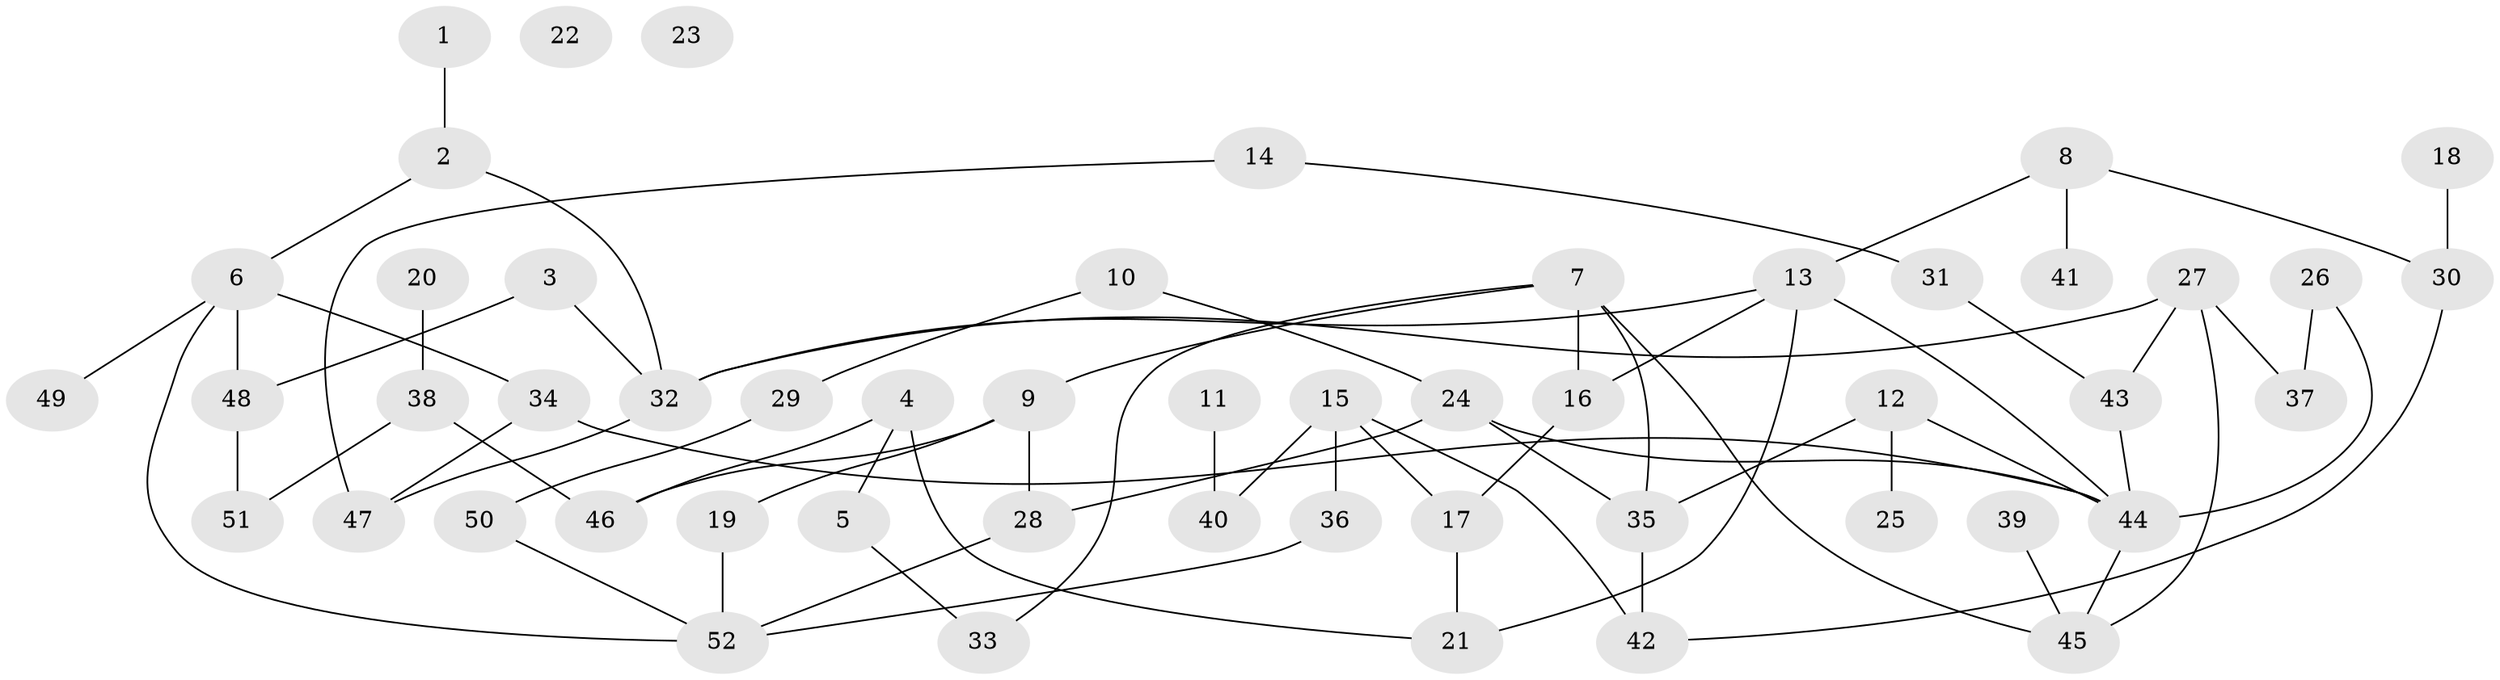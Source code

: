 // coarse degree distribution, {1: 0.19444444444444445, 2: 0.25, 5: 0.1111111111111111, 4: 0.08333333333333333, 3: 0.2777777777777778, 0: 0.05555555555555555, 7: 0.027777777777777776}
// Generated by graph-tools (version 1.1) at 2025/43/03/04/25 21:43:27]
// undirected, 52 vertices, 70 edges
graph export_dot {
graph [start="1"]
  node [color=gray90,style=filled];
  1;
  2;
  3;
  4;
  5;
  6;
  7;
  8;
  9;
  10;
  11;
  12;
  13;
  14;
  15;
  16;
  17;
  18;
  19;
  20;
  21;
  22;
  23;
  24;
  25;
  26;
  27;
  28;
  29;
  30;
  31;
  32;
  33;
  34;
  35;
  36;
  37;
  38;
  39;
  40;
  41;
  42;
  43;
  44;
  45;
  46;
  47;
  48;
  49;
  50;
  51;
  52;
  1 -- 2;
  2 -- 6;
  2 -- 32;
  3 -- 32;
  3 -- 48;
  4 -- 5;
  4 -- 21;
  4 -- 46;
  5 -- 33;
  6 -- 34;
  6 -- 48;
  6 -- 49;
  6 -- 52;
  7 -- 9;
  7 -- 16;
  7 -- 33;
  7 -- 35;
  7 -- 45;
  8 -- 13;
  8 -- 30;
  8 -- 41;
  9 -- 19;
  9 -- 28;
  9 -- 46;
  10 -- 24;
  10 -- 29;
  11 -- 40;
  12 -- 25;
  12 -- 35;
  12 -- 44;
  13 -- 16;
  13 -- 21;
  13 -- 32;
  13 -- 44;
  14 -- 31;
  14 -- 47;
  15 -- 17;
  15 -- 36;
  15 -- 40;
  15 -- 42;
  16 -- 17;
  17 -- 21;
  18 -- 30;
  19 -- 52;
  20 -- 38;
  24 -- 28;
  24 -- 35;
  24 -- 44;
  26 -- 37;
  26 -- 44;
  27 -- 32;
  27 -- 37;
  27 -- 43;
  27 -- 45;
  28 -- 52;
  29 -- 50;
  30 -- 42;
  31 -- 43;
  32 -- 47;
  34 -- 44;
  34 -- 47;
  35 -- 42;
  36 -- 52;
  38 -- 46;
  38 -- 51;
  39 -- 45;
  43 -- 44;
  44 -- 45;
  48 -- 51;
  50 -- 52;
}
